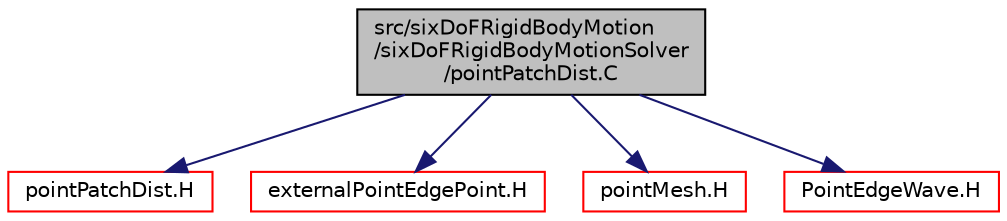 digraph "src/sixDoFRigidBodyMotion/sixDoFRigidBodyMotionSolver/pointPatchDist.C"
{
  bgcolor="transparent";
  edge [fontname="Helvetica",fontsize="10",labelfontname="Helvetica",labelfontsize="10"];
  node [fontname="Helvetica",fontsize="10",shape=record];
  Node1 [label="src/sixDoFRigidBodyMotion\l/sixDoFRigidBodyMotionSolver\l/pointPatchDist.C",height=0.2,width=0.4,color="black", fillcolor="grey75", style="filled", fontcolor="black"];
  Node1 -> Node2 [color="midnightblue",fontsize="10",style="solid",fontname="Helvetica"];
  Node2 [label="pointPatchDist.H",height=0.2,width=0.4,color="red",URL="$a09818.html"];
  Node1 -> Node3 [color="midnightblue",fontsize="10",style="solid",fontname="Helvetica"];
  Node3 [label="externalPointEdgePoint.H",height=0.2,width=0.4,color="red",URL="$a09815.html"];
  Node1 -> Node4 [color="midnightblue",fontsize="10",style="solid",fontname="Helvetica"];
  Node4 [label="pointMesh.H",height=0.2,width=0.4,color="red",URL="$a08580.html"];
  Node1 -> Node5 [color="midnightblue",fontsize="10",style="solid",fontname="Helvetica"];
  Node5 [label="PointEdgeWave.H",height=0.2,width=0.4,color="red",URL="$a07186.html"];
}
